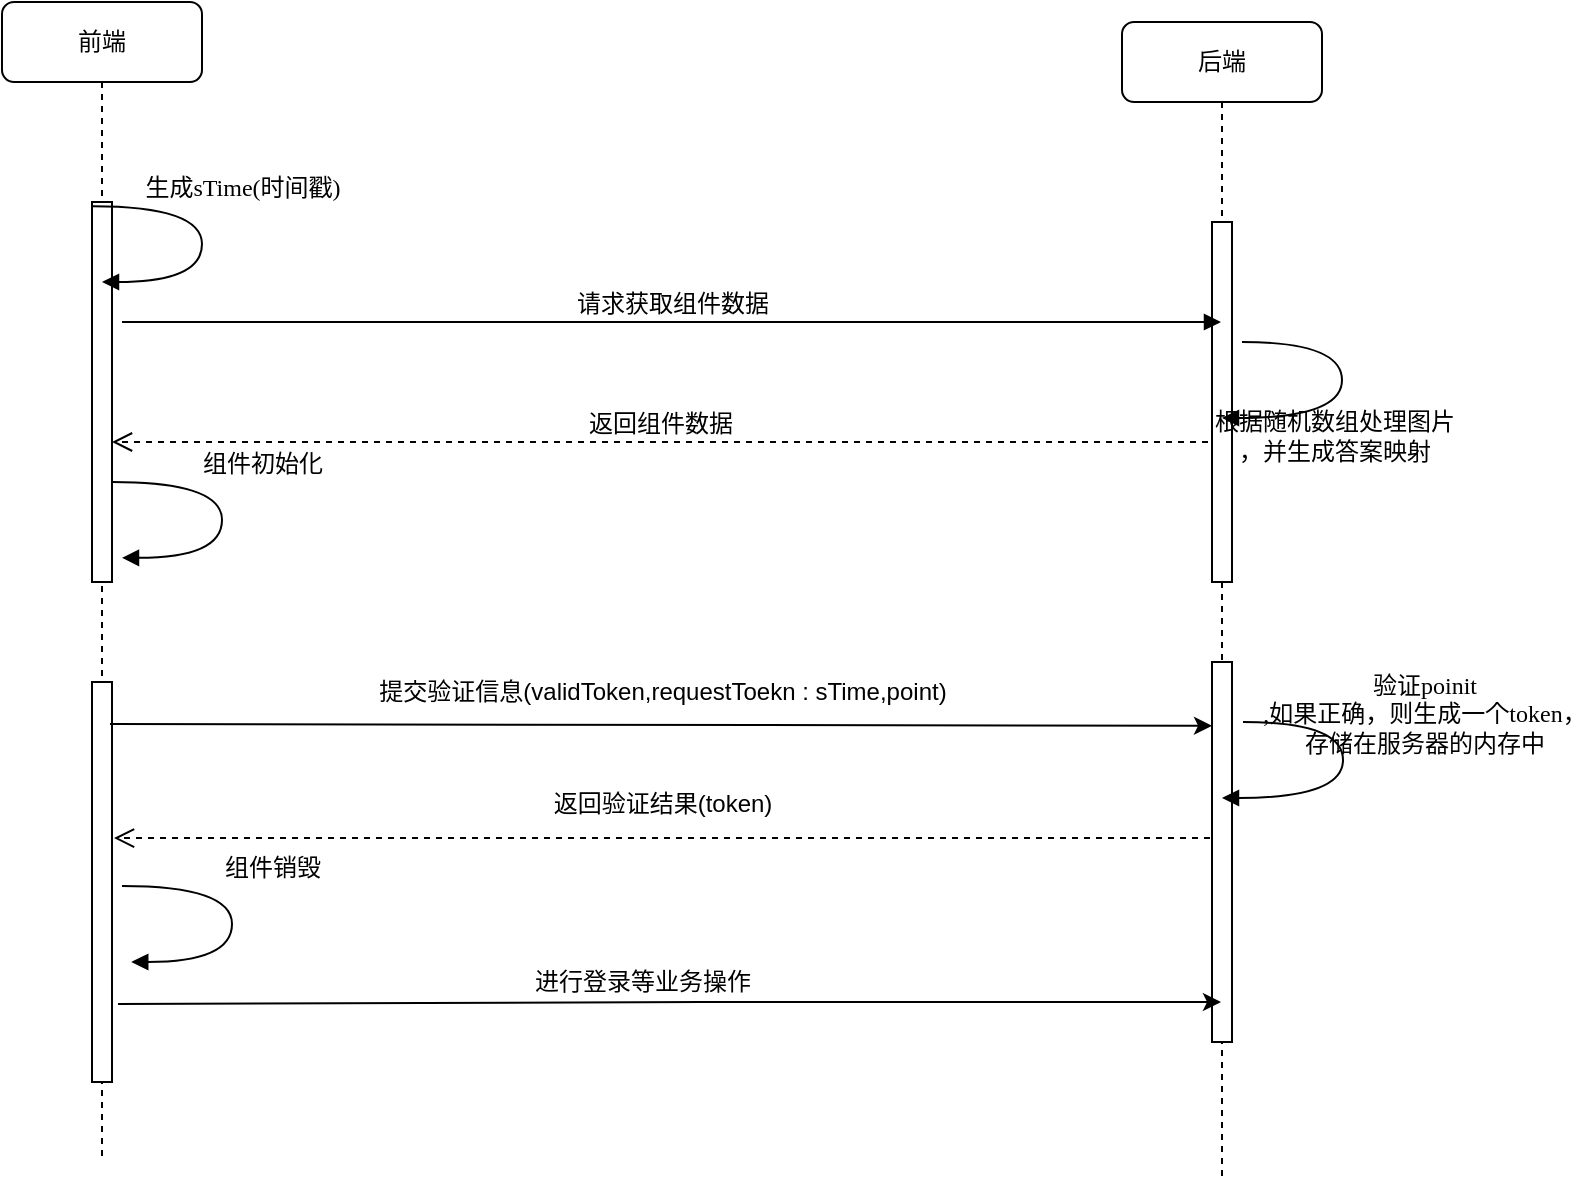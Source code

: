 <mxfile version="12.9.14" type="device"><diagram name="Page-1" id="13e1069c-82ec-6db2-03f1-153e76fe0fe0"><mxGraphModel dx="1406" dy="696" grid="1" gridSize="10" guides="1" tooltips="1" connect="1" arrows="1" fold="1" page="1" pageScale="1" pageWidth="1100" pageHeight="850" background="#ffffff" math="0" shadow="0"><root><mxCell id="0"/><mxCell id="1" parent="0"/><mxCell id="7baba1c4bc27f4b0-2" value="后端" style="shape=umlLifeline;perimeter=lifelinePerimeter;whiteSpace=wrap;html=1;container=1;collapsible=0;recursiveResize=0;outlineConnect=0;rounded=1;shadow=0;comic=0;labelBackgroundColor=none;strokeWidth=1;fontFamily=Verdana;fontSize=12;align=center;" parent="1" vertex="1"><mxGeometry x="660" y="90" width="100" height="580" as="geometry"/></mxCell><mxCell id="7baba1c4bc27f4b0-10" value="" style="html=1;points=[];perimeter=orthogonalPerimeter;rounded=0;shadow=0;comic=0;labelBackgroundColor=none;strokeWidth=1;fontFamily=Verdana;fontSize=12;align=center;" parent="7baba1c4bc27f4b0-2" vertex="1"><mxGeometry x="45" y="100" width="10" height="180" as="geometry"/></mxCell><mxCell id="ZdgOU6browBWgIYQHP8C-8" value="" style="html=1;points=[];perimeter=orthogonalPerimeter;rounded=0;shadow=0;comic=0;labelBackgroundColor=none;strokeWidth=1;fontFamily=Verdana;fontSize=12;align=center;" vertex="1" parent="7baba1c4bc27f4b0-2"><mxGeometry x="45" y="320" width="10" height="190" as="geometry"/></mxCell><mxCell id="7baba1c4bc27f4b0-8" value="前端" style="shape=umlLifeline;perimeter=lifelinePerimeter;whiteSpace=wrap;html=1;container=1;collapsible=0;recursiveResize=0;outlineConnect=0;rounded=1;shadow=0;comic=0;labelBackgroundColor=none;strokeWidth=1;fontFamily=Verdana;fontSize=12;align=center;" parent="1" vertex="1"><mxGeometry x="100" y="80" width="100" height="580" as="geometry"/></mxCell><mxCell id="7baba1c4bc27f4b0-9" value="" style="html=1;points=[];perimeter=orthogonalPerimeter;rounded=0;shadow=0;comic=0;labelBackgroundColor=none;strokeWidth=1;fontFamily=Verdana;fontSize=12;align=center;" parent="7baba1c4bc27f4b0-8" vertex="1"><mxGeometry x="45" y="100" width="10" height="190" as="geometry"/></mxCell><mxCell id="ZdgOU6browBWgIYQHP8C-7" value="" style="html=1;points=[];perimeter=orthogonalPerimeter;rounded=0;shadow=0;comic=0;labelBackgroundColor=none;strokeWidth=1;fontFamily=Verdana;fontSize=12;align=center;" vertex="1" parent="7baba1c4bc27f4b0-8"><mxGeometry x="45" y="340" width="10" height="200" as="geometry"/></mxCell><mxCell id="ZdgOU6browBWgIYQHP8C-1" value="生成sTime(时间戳)" style="html=1;verticalAlign=bottom;endArrow=block;labelBackgroundColor=none;fontFamily=Verdana;fontSize=12;elbow=vertical;edgeStyle=orthogonalEdgeStyle;curved=1;entryX=1;entryY=0.286;entryPerimeter=0;exitX=1.038;exitY=0.345;exitPerimeter=0;" edge="1" parent="1"><mxGeometry x="-0.234" y="20" relative="1" as="geometry"><mxPoint x="145.38" y="182.08" as="sourcePoint"/><mxPoint x="150" y="220" as="targetPoint"/><Array as="points"><mxPoint x="200" y="181.98"/><mxPoint x="200" y="219.98"/></Array><mxPoint as="offset"/></mxGeometry></mxCell><mxCell id="ZdgOU6browBWgIYQHP8C-2" value="请求获取组件数据" style="html=1;verticalAlign=bottom;endArrow=block;labelBackgroundColor=none;fontFamily=Verdana;fontSize=12;edgeStyle=elbowEdgeStyle;elbow=vertical;" edge="1" parent="1" target="7baba1c4bc27f4b0-2"><mxGeometry relative="1" as="geometry"><mxPoint x="160" y="240" as="sourcePoint"/><mxPoint x="290" y="240" as="targetPoint"/></mxGeometry></mxCell><mxCell id="ZdgOU6browBWgIYQHP8C-3" value="根据随机数组处理图片&lt;br&gt;，并生成答案映射" style="html=1;verticalAlign=bottom;endArrow=block;labelBackgroundColor=none;fontFamily=Verdana;fontSize=12;elbow=vertical;edgeStyle=orthogonalEdgeStyle;curved=1;" edge="1" parent="1" target="7baba1c4bc27f4b0-2"><mxGeometry x="0.185" y="-44" relative="1" as="geometry"><mxPoint x="720" y="250" as="sourcePoint"/><mxPoint x="734.62" y="287.92" as="targetPoint"/><Array as="points"><mxPoint x="770" y="250"/><mxPoint x="770" y="288"/></Array><mxPoint x="40" y="26" as="offset"/></mxGeometry></mxCell><mxCell id="ZdgOU6browBWgIYQHP8C-4" value="返回组件数据" style="html=1;verticalAlign=bottom;endArrow=open;dashed=1;endSize=8;labelBackgroundColor=none;fontFamily=Verdana;fontSize=12;exitX=-0.2;exitY=0.611;exitDx=0;exitDy=0;exitPerimeter=0;" edge="1" parent="1" source="7baba1c4bc27f4b0-10" target="7baba1c4bc27f4b0-9"><mxGeometry relative="1" as="geometry"><mxPoint x="230" y="350" as="targetPoint"/><mxPoint x="280" y="340" as="sourcePoint"/><Array as="points"><mxPoint x="250" y="300"/></Array></mxGeometry></mxCell><mxCell id="ZdgOU6browBWgIYQHP8C-6" value="组件初始化" style="html=1;verticalAlign=bottom;endArrow=block;labelBackgroundColor=none;fontFamily=Verdana;fontSize=12;elbow=vertical;edgeStyle=orthogonalEdgeStyle;curved=1;entryX=1;entryY=0.286;entryPerimeter=0;exitX=1.038;exitY=0.345;exitPerimeter=0;" edge="1" parent="1"><mxGeometry x="-0.234" y="20" relative="1" as="geometry"><mxPoint x="155.38" y="320.0" as="sourcePoint"/><mxPoint x="160" y="357.92" as="targetPoint"/><Array as="points"><mxPoint x="210" y="319.9"/><mxPoint x="210" y="357.9"/></Array><mxPoint as="offset"/></mxGeometry></mxCell><mxCell id="ZdgOU6browBWgIYQHP8C-9" value="" style="endArrow=classic;html=1;entryX=0;entryY=0.168;entryDx=0;entryDy=0;entryPerimeter=0;exitX=0.9;exitY=0.105;exitDx=0;exitDy=0;exitPerimeter=0;" edge="1" parent="1" source="ZdgOU6browBWgIYQHP8C-7" target="ZdgOU6browBWgIYQHP8C-8"><mxGeometry width="50" height="50" relative="1" as="geometry"><mxPoint x="160" y="439" as="sourcePoint"/><mxPoint x="250" y="440" as="targetPoint"/></mxGeometry></mxCell><mxCell id="ZdgOU6browBWgIYQHP8C-10" value="提交验证信息(validToken,requestToekn : sTime,point)" style="text;html=1;align=center;verticalAlign=middle;resizable=0;points=[];autosize=1;" vertex="1" parent="1"><mxGeometry x="280" y="415" width="300" height="20" as="geometry"/></mxCell><mxCell id="ZdgOU6browBWgIYQHP8C-11" value="验证poinit&lt;br&gt;,如果正确，则生成一个token，&lt;br&gt;存储在服务器的内存中" style="html=1;verticalAlign=bottom;endArrow=block;labelBackgroundColor=none;fontFamily=Verdana;fontSize=12;elbow=vertical;edgeStyle=orthogonalEdgeStyle;curved=1;" edge="1" parent="1"><mxGeometry x="0.185" y="-44" relative="1" as="geometry"><mxPoint x="720.5" y="440" as="sourcePoint"/><mxPoint x="710" y="478" as="targetPoint"/><Array as="points"><mxPoint x="770.5" y="440"/><mxPoint x="770.5" y="478"/></Array><mxPoint x="40" y="26" as="offset"/></mxGeometry></mxCell><mxCell id="ZdgOU6browBWgIYQHP8C-14" value="" style="endArrow=classic;html=1;exitX=1.3;exitY=0.805;exitDx=0;exitDy=0;exitPerimeter=0;" edge="1" parent="1" source="ZdgOU6browBWgIYQHP8C-7" target="7baba1c4bc27f4b0-2"><mxGeometry width="50" height="50" relative="1" as="geometry"><mxPoint x="160" y="580" as="sourcePoint"/><mxPoint x="280" y="570" as="targetPoint"/><Array as="points"><mxPoint x="460" y="580"/></Array></mxGeometry></mxCell><mxCell id="ZdgOU6browBWgIYQHP8C-16" value="&lt;span style=&quot;font-family: &amp;#34;helvetica&amp;#34;&quot;&gt;返回验证结果(token)&lt;/span&gt;" style="html=1;verticalAlign=bottom;endArrow=open;dashed=1;endSize=8;labelBackgroundColor=none;fontFamily=Verdana;fontSize=12;exitX=-0.2;exitY=0.611;exitDx=0;exitDy=0;exitPerimeter=0;" edge="1" parent="1"><mxGeometry x="0.653" y="-179" relative="1" as="geometry"><mxPoint x="156" y="498.02" as="targetPoint"/><mxPoint x="704" y="498" as="sourcePoint"/><Array as="points"><mxPoint x="251" y="498.02"/></Array><mxPoint x="179" y="171" as="offset"/></mxGeometry></mxCell><mxCell id="ZdgOU6browBWgIYQHP8C-18" value="进行登录等业务操作" style="text;html=1;align=center;verticalAlign=middle;resizable=0;points=[];autosize=1;" vertex="1" parent="1"><mxGeometry x="360" y="560" width="120" height="20" as="geometry"/></mxCell><mxCell id="ZdgOU6browBWgIYQHP8C-19" value="组件销毁" style="html=1;verticalAlign=bottom;endArrow=block;labelBackgroundColor=none;fontFamily=Verdana;fontSize=12;elbow=vertical;edgeStyle=orthogonalEdgeStyle;curved=1;entryX=1;entryY=0.286;entryPerimeter=0;exitX=1.5;exitY=0.51;exitDx=0;exitDy=0;exitPerimeter=0;" edge="1" parent="1" source="ZdgOU6browBWgIYQHP8C-7"><mxGeometry x="-0.234" y="20" relative="1" as="geometry"><mxPoint x="165" y="522" as="sourcePoint"/><mxPoint x="164.62" y="560.0" as="targetPoint"/><Array as="points"><mxPoint x="215" y="522"/><mxPoint x="215" y="560"/></Array><mxPoint as="offset"/></mxGeometry></mxCell></root></mxGraphModel></diagram></mxfile>